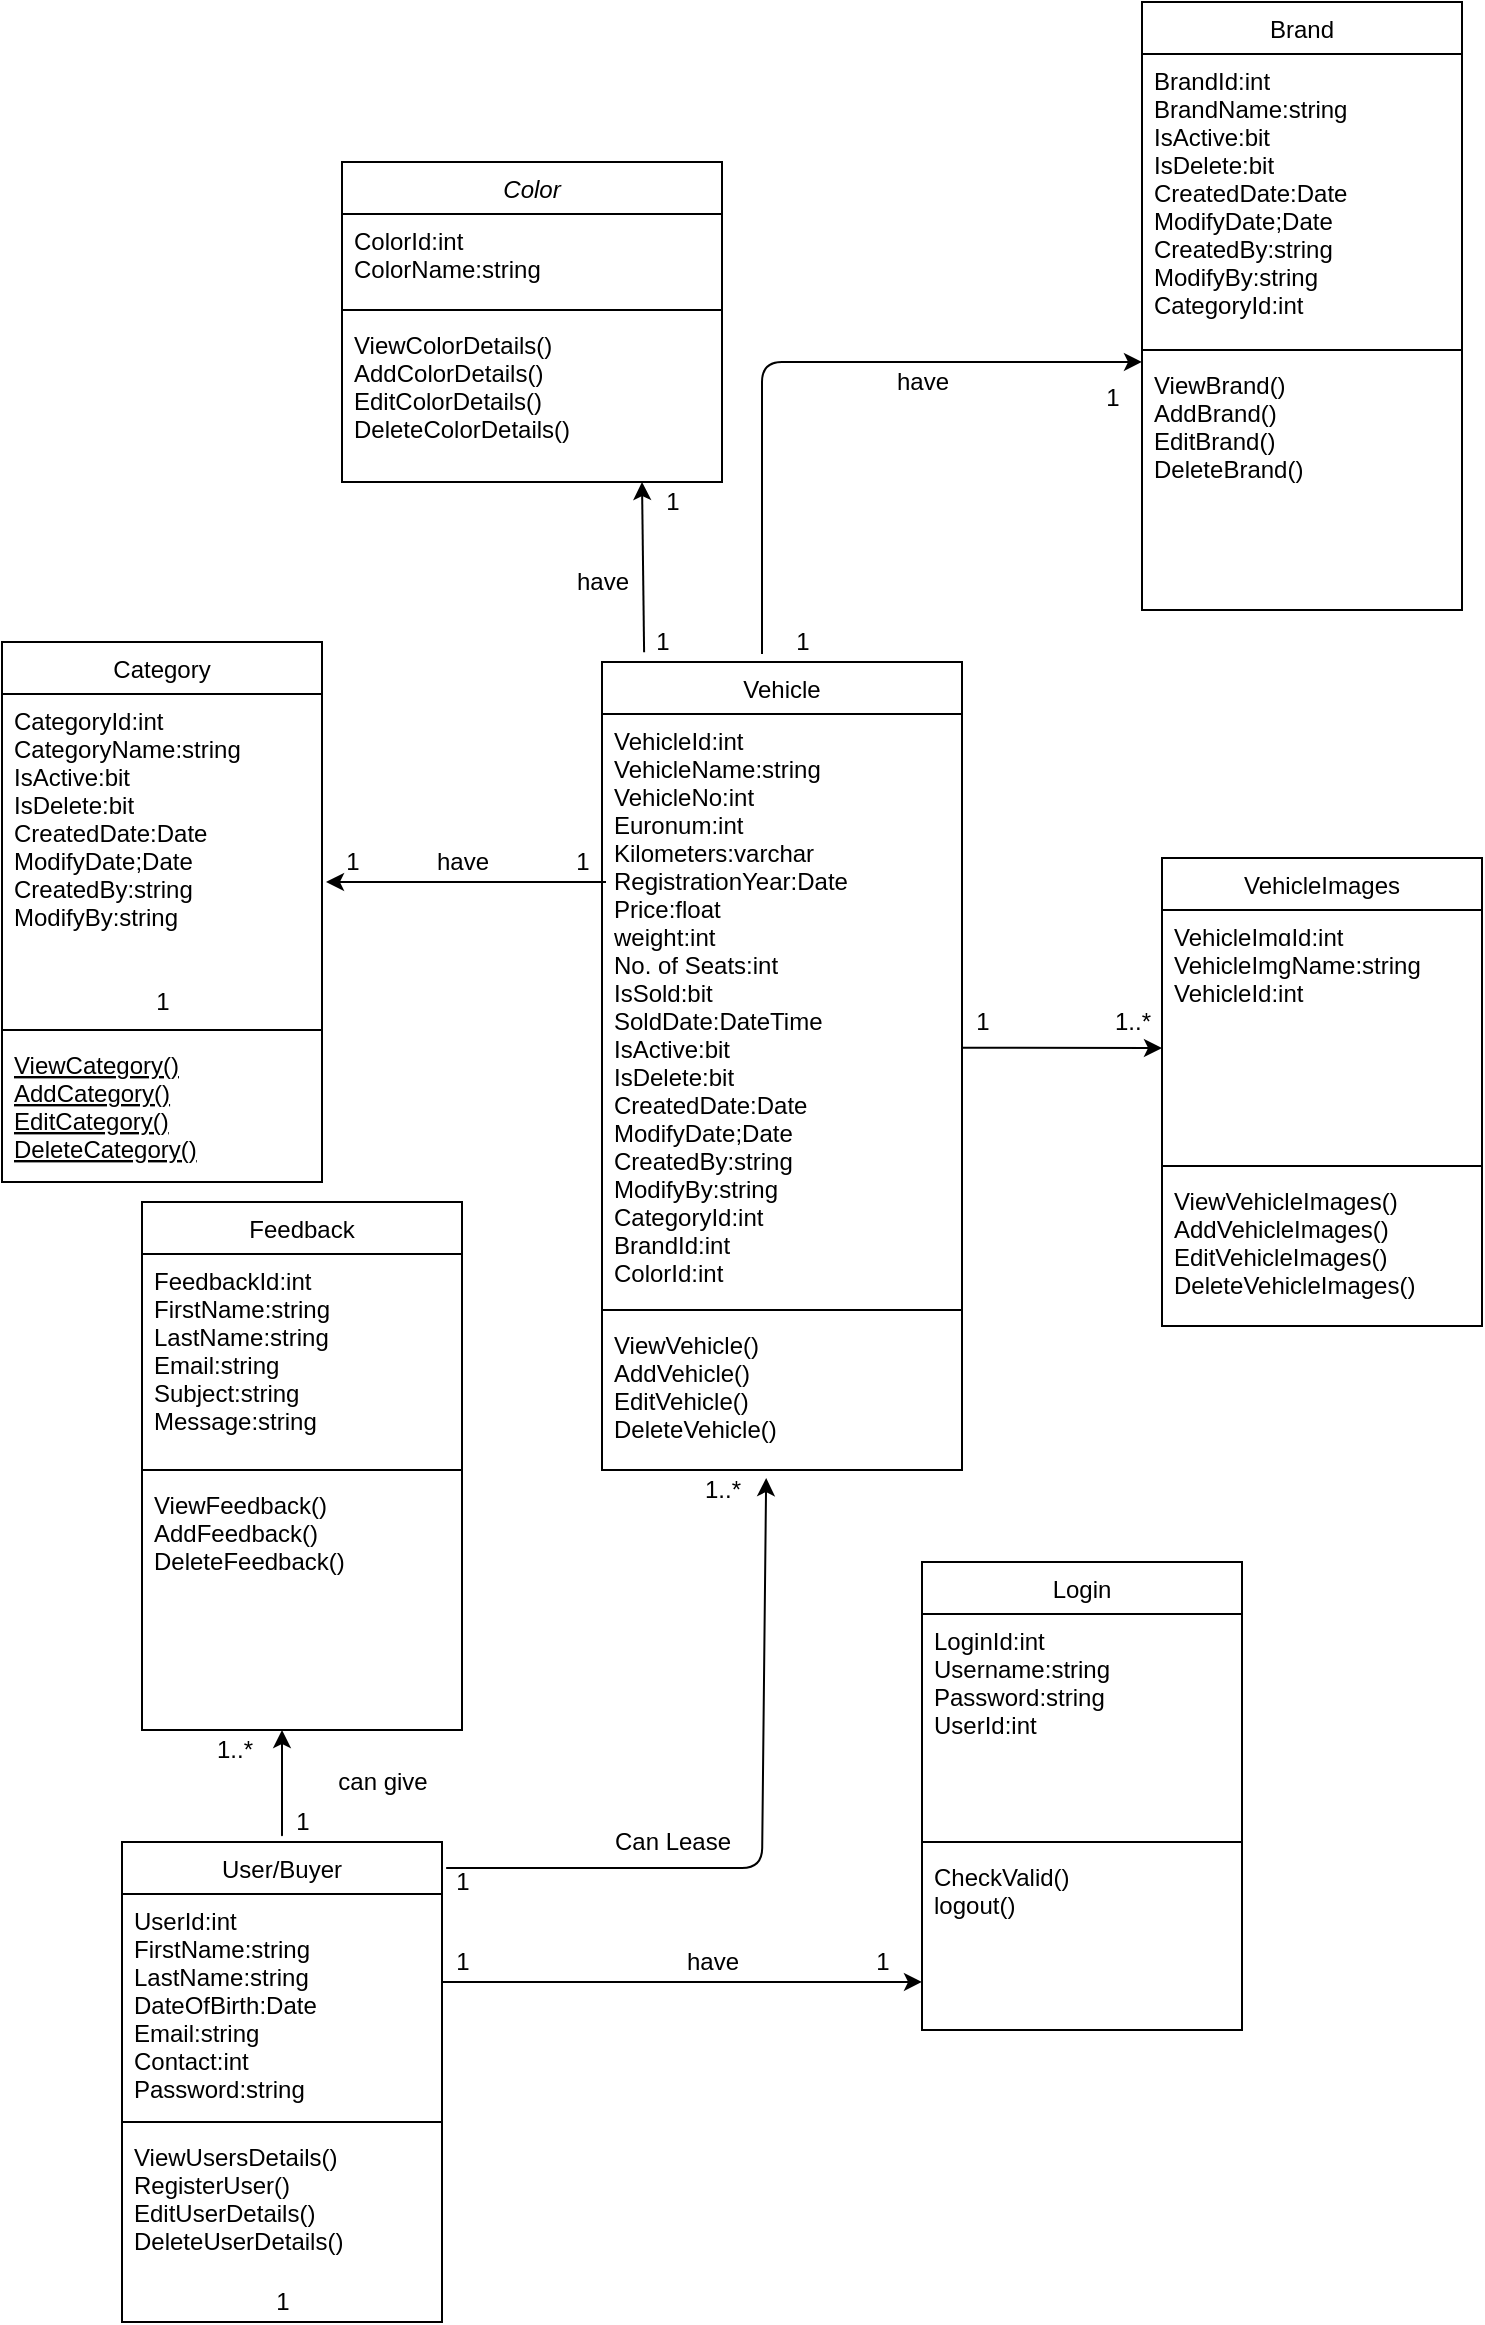 <mxfile version="12.8.1" type="device"><diagram id="C5RBs43oDa-KdzZeNtuy" name="Page-1"><mxGraphModel dx="868" dy="433" grid="1" gridSize="10" guides="1" tooltips="1" connect="1" arrows="1" fold="1" page="1" pageScale="1" pageWidth="827" pageHeight="1169" math="0" shadow="0"><root><mxCell id="WIyWlLk6GJQsqaUBKTNV-0"/><mxCell id="WIyWlLk6GJQsqaUBKTNV-1" parent="WIyWlLk6GJQsqaUBKTNV-0"/><mxCell id="zkfFHV4jXpPFQw0GAbJ--0" value="Color" style="swimlane;fontStyle=2;align=center;verticalAlign=top;childLayout=stackLayout;horizontal=1;startSize=26;horizontalStack=0;resizeParent=1;resizeLast=0;collapsible=1;marginBottom=0;rounded=0;shadow=0;strokeWidth=1;" parent="WIyWlLk6GJQsqaUBKTNV-1" vertex="1"><mxGeometry x="220" y="120" width="190" height="160" as="geometry"><mxRectangle x="230" y="140" width="160" height="26" as="alternateBounds"/></mxGeometry></mxCell><mxCell id="zkfFHV4jXpPFQw0GAbJ--1" value="ColorId:int&#10;ColorName:string" style="text;align=left;verticalAlign=top;spacingLeft=4;spacingRight=4;overflow=hidden;rotatable=0;points=[[0,0.5],[1,0.5]];portConstraint=eastwest;" parent="zkfFHV4jXpPFQw0GAbJ--0" vertex="1"><mxGeometry y="26" width="190" height="44" as="geometry"/></mxCell><mxCell id="zkfFHV4jXpPFQw0GAbJ--4" value="" style="line;html=1;strokeWidth=1;align=left;verticalAlign=middle;spacingTop=-1;spacingLeft=3;spacingRight=3;rotatable=0;labelPosition=right;points=[];portConstraint=eastwest;" parent="zkfFHV4jXpPFQw0GAbJ--0" vertex="1"><mxGeometry y="70" width="190" height="8" as="geometry"/></mxCell><mxCell id="zkfFHV4jXpPFQw0GAbJ--5" value="ViewColorDetails()&#10;AddColorDetails()&#10;EditColorDetails()&#10;DeleteColorDetails()" style="text;align=left;verticalAlign=top;spacingLeft=4;spacingRight=4;overflow=hidden;rotatable=0;points=[[0,0.5],[1,0.5]];portConstraint=eastwest;" parent="zkfFHV4jXpPFQw0GAbJ--0" vertex="1"><mxGeometry y="78" width="190" height="82" as="geometry"/></mxCell><mxCell id="zkfFHV4jXpPFQw0GAbJ--6" value="Category" style="swimlane;fontStyle=0;align=center;verticalAlign=top;childLayout=stackLayout;horizontal=1;startSize=26;horizontalStack=0;resizeParent=1;resizeLast=0;collapsible=1;marginBottom=0;rounded=0;shadow=0;strokeWidth=1;" parent="WIyWlLk6GJQsqaUBKTNV-1" vertex="1"><mxGeometry x="50" y="360" width="160" height="270" as="geometry"><mxRectangle x="130" y="380" width="160" height="26" as="alternateBounds"/></mxGeometry></mxCell><mxCell id="zkfFHV4jXpPFQw0GAbJ--7" value="CategoryId:int&#10;CategoryName:string&#10;IsActive:bit&#10;IsDelete:bit&#10;CreatedDate:Date&#10;ModifyDate;Date&#10;CreatedBy:string&#10;ModifyBy:string" style="text;align=left;verticalAlign=top;spacingLeft=4;spacingRight=4;overflow=hidden;rotatable=0;points=[[0,0.5],[1,0.5]];portConstraint=eastwest;" parent="zkfFHV4jXpPFQw0GAbJ--6" vertex="1"><mxGeometry y="26" width="160" height="144" as="geometry"/></mxCell><mxCell id="R_NReYx7t6pOm_-K3ucM-85" value="1" style="text;html=1;align=center;verticalAlign=middle;resizable=0;points=[];autosize=1;" vertex="1" parent="zkfFHV4jXpPFQw0GAbJ--6"><mxGeometry y="170" width="160" height="20" as="geometry"/></mxCell><mxCell id="zkfFHV4jXpPFQw0GAbJ--9" value="" style="line;html=1;strokeWidth=1;align=left;verticalAlign=middle;spacingTop=-1;spacingLeft=3;spacingRight=3;rotatable=0;labelPosition=right;points=[];portConstraint=eastwest;" parent="zkfFHV4jXpPFQw0GAbJ--6" vertex="1"><mxGeometry y="190" width="160" height="8" as="geometry"/></mxCell><mxCell id="zkfFHV4jXpPFQw0GAbJ--10" value="ViewCategory()&#10;AddCategory()&#10;EditCategory()&#10;DeleteCategory()" style="text;align=left;verticalAlign=top;spacingLeft=4;spacingRight=4;overflow=hidden;rotatable=0;points=[[0,0.5],[1,0.5]];portConstraint=eastwest;fontStyle=4" parent="zkfFHV4jXpPFQw0GAbJ--6" vertex="1"><mxGeometry y="198" width="160" height="72" as="geometry"/></mxCell><mxCell id="zkfFHV4jXpPFQw0GAbJ--17" value="Brand" style="swimlane;fontStyle=0;align=center;verticalAlign=top;childLayout=stackLayout;horizontal=1;startSize=26;horizontalStack=0;resizeParent=1;resizeLast=0;collapsible=1;marginBottom=0;rounded=0;shadow=0;strokeWidth=1;" parent="WIyWlLk6GJQsqaUBKTNV-1" vertex="1"><mxGeometry x="620" y="40" width="160" height="304" as="geometry"><mxRectangle x="550" y="140" width="160" height="26" as="alternateBounds"/></mxGeometry></mxCell><mxCell id="zkfFHV4jXpPFQw0GAbJ--18" value="BrandId:int" style="text;align=left;verticalAlign=top;spacingLeft=4;spacingRight=4;overflow=hidden;rotatable=0;points=[[0,0.5],[1,0.5]];portConstraint=eastwest;" parent="zkfFHV4jXpPFQw0GAbJ--17" vertex="1"><mxGeometry y="26" width="160" height="14" as="geometry"/></mxCell><mxCell id="zkfFHV4jXpPFQw0GAbJ--22" value="BrandName:string&#10;IsActive:bit&#10;IsDelete:bit&#10;CreatedDate:Date&#10;ModifyDate;Date&#10;CreatedBy:string&#10;ModifyBy:string&#10;CategoryId:int" style="text;align=left;verticalAlign=top;spacingLeft=4;spacingRight=4;overflow=hidden;rotatable=0;points=[[0,0.5],[1,0.5]];portConstraint=eastwest;rounded=0;shadow=0;html=0;" parent="zkfFHV4jXpPFQw0GAbJ--17" vertex="1"><mxGeometry y="40" width="160" height="130" as="geometry"/></mxCell><mxCell id="zkfFHV4jXpPFQw0GAbJ--23" value="" style="line;html=1;strokeWidth=1;align=left;verticalAlign=middle;spacingTop=-1;spacingLeft=3;spacingRight=3;rotatable=0;labelPosition=right;points=[];portConstraint=eastwest;" parent="zkfFHV4jXpPFQw0GAbJ--17" vertex="1"><mxGeometry y="170" width="160" height="8" as="geometry"/></mxCell><mxCell id="zkfFHV4jXpPFQw0GAbJ--24" value="ViewBrand()&#10;AddBrand()&#10;EditBrand()&#10;DeleteBrand()&#10;&#10;" style="text;align=left;verticalAlign=top;spacingLeft=4;spacingRight=4;overflow=hidden;rotatable=0;points=[[0,0.5],[1,0.5]];portConstraint=eastwest;" parent="zkfFHV4jXpPFQw0GAbJ--17" vertex="1"><mxGeometry y="178" width="160" height="76" as="geometry"/></mxCell><mxCell id="R_NReYx7t6pOm_-K3ucM-6" value="Vehicle" style="swimlane;fontStyle=0;align=center;verticalAlign=top;childLayout=stackLayout;horizontal=1;startSize=26;horizontalStack=0;resizeParent=1;resizeLast=0;collapsible=1;marginBottom=0;rounded=0;shadow=0;strokeWidth=1;" vertex="1" parent="WIyWlLk6GJQsqaUBKTNV-1"><mxGeometry x="350" y="370" width="180" height="404" as="geometry"><mxRectangle x="550" y="140" width="160" height="26" as="alternateBounds"/></mxGeometry></mxCell><mxCell id="R_NReYx7t6pOm_-K3ucM-7" value="VehicleId:int" style="text;align=left;verticalAlign=top;spacingLeft=4;spacingRight=4;overflow=hidden;rotatable=0;points=[[0,0.5],[1,0.5]];portConstraint=eastwest;" vertex="1" parent="R_NReYx7t6pOm_-K3ucM-6"><mxGeometry y="26" width="180" height="14" as="geometry"/></mxCell><mxCell id="R_NReYx7t6pOm_-K3ucM-8" value="VehicleName:string&#10;VehicleNo:int&#10;Euronum:int&#10;Kilometers:varchar&#10;RegistrationYear:Date&#10;Price:float&#10;weight:int&#10;No. of Seats:int&#10;IsSold:bit&#10;SoldDate:DateTime&#10;IsActive:bit&#10;IsDelete:bit&#10;CreatedDate:Date&#10;ModifyDate;Date&#10;CreatedBy:string&#10;ModifyBy:string&#10;CategoryId:int&#10;BrandId:int&#10;ColorId:int" style="text;align=left;verticalAlign=top;spacingLeft=4;spacingRight=4;overflow=hidden;rotatable=0;points=[[0,0.5],[1,0.5]];portConstraint=eastwest;rounded=0;shadow=0;html=0;" vertex="1" parent="R_NReYx7t6pOm_-K3ucM-6"><mxGeometry y="40" width="180" height="280" as="geometry"/></mxCell><mxCell id="R_NReYx7t6pOm_-K3ucM-9" value="" style="line;html=1;strokeWidth=1;align=left;verticalAlign=middle;spacingTop=-1;spacingLeft=3;spacingRight=3;rotatable=0;labelPosition=right;points=[];portConstraint=eastwest;" vertex="1" parent="R_NReYx7t6pOm_-K3ucM-6"><mxGeometry y="320" width="180" height="8" as="geometry"/></mxCell><mxCell id="R_NReYx7t6pOm_-K3ucM-10" value="ViewVehicle()&#10;AddVehicle()&#10;EditVehicle()&#10;DeleteVehicle()" style="text;align=left;verticalAlign=top;spacingLeft=4;spacingRight=4;overflow=hidden;rotatable=0;points=[[0,0.5],[1,0.5]];portConstraint=eastwest;" vertex="1" parent="R_NReYx7t6pOm_-K3ucM-6"><mxGeometry y="328" width="180" height="76" as="geometry"/></mxCell><mxCell id="R_NReYx7t6pOm_-K3ucM-11" value="VehicleImages" style="swimlane;fontStyle=0;align=center;verticalAlign=top;childLayout=stackLayout;horizontal=1;startSize=26;horizontalStack=0;resizeParent=1;resizeLast=0;collapsible=1;marginBottom=0;rounded=0;shadow=0;strokeWidth=1;" vertex="1" parent="WIyWlLk6GJQsqaUBKTNV-1"><mxGeometry x="630" y="468" width="160" height="234" as="geometry"><mxRectangle x="550" y="140" width="160" height="26" as="alternateBounds"/></mxGeometry></mxCell><mxCell id="R_NReYx7t6pOm_-K3ucM-12" value="VehicleImgId:int" style="text;align=left;verticalAlign=top;spacingLeft=4;spacingRight=4;overflow=hidden;rotatable=0;points=[[0,0.5],[1,0.5]];portConstraint=eastwest;" vertex="1" parent="R_NReYx7t6pOm_-K3ucM-11"><mxGeometry y="26" width="160" height="14" as="geometry"/></mxCell><mxCell id="R_NReYx7t6pOm_-K3ucM-13" value="VehicleImgName:string&#10;VehicleId:int" style="text;align=left;verticalAlign=top;spacingLeft=4;spacingRight=4;overflow=hidden;rotatable=0;points=[[0,0.5],[1,0.5]];portConstraint=eastwest;rounded=0;shadow=0;html=0;" vertex="1" parent="R_NReYx7t6pOm_-K3ucM-11"><mxGeometry y="40" width="160" height="110" as="geometry"/></mxCell><mxCell id="R_NReYx7t6pOm_-K3ucM-14" value="" style="line;html=1;strokeWidth=1;align=left;verticalAlign=middle;spacingTop=-1;spacingLeft=3;spacingRight=3;rotatable=0;labelPosition=right;points=[];portConstraint=eastwest;" vertex="1" parent="R_NReYx7t6pOm_-K3ucM-11"><mxGeometry y="150" width="160" height="8" as="geometry"/></mxCell><mxCell id="R_NReYx7t6pOm_-K3ucM-15" value="ViewVehicleImages()&#10;AddVehicleImages()&#10;EditVehicleImages()&#10;DeleteVehicleImages()" style="text;align=left;verticalAlign=top;spacingLeft=4;spacingRight=4;overflow=hidden;rotatable=0;points=[[0,0.5],[1,0.5]];portConstraint=eastwest;" vertex="1" parent="R_NReYx7t6pOm_-K3ucM-11"><mxGeometry y="158" width="160" height="76" as="geometry"/></mxCell><mxCell id="R_NReYx7t6pOm_-K3ucM-16" value="Feedback" style="swimlane;fontStyle=0;align=center;verticalAlign=top;childLayout=stackLayout;horizontal=1;startSize=26;horizontalStack=0;resizeParent=1;resizeLast=0;collapsible=1;marginBottom=0;rounded=0;shadow=0;strokeWidth=1;" vertex="1" parent="WIyWlLk6GJQsqaUBKTNV-1"><mxGeometry x="120" y="640" width="160" height="264" as="geometry"><mxRectangle x="550" y="140" width="160" height="26" as="alternateBounds"/></mxGeometry></mxCell><mxCell id="R_NReYx7t6pOm_-K3ucM-17" value="FeedbackId:int&#10;FirstName:string&#10;LastName:string&#10;Email:string&#10;Subject:string&#10;Message:string&#10;" style="text;align=left;verticalAlign=top;spacingLeft=4;spacingRight=4;overflow=hidden;rotatable=0;points=[[0,0.5],[1,0.5]];portConstraint=eastwest;" vertex="1" parent="R_NReYx7t6pOm_-K3ucM-16"><mxGeometry y="26" width="160" height="104" as="geometry"/></mxCell><mxCell id="R_NReYx7t6pOm_-K3ucM-19" value="" style="line;html=1;strokeWidth=1;align=left;verticalAlign=middle;spacingTop=-1;spacingLeft=3;spacingRight=3;rotatable=0;labelPosition=right;points=[];portConstraint=eastwest;" vertex="1" parent="R_NReYx7t6pOm_-K3ucM-16"><mxGeometry y="130" width="160" height="8" as="geometry"/></mxCell><mxCell id="R_NReYx7t6pOm_-K3ucM-20" value="ViewFeedback()&#10;AddFeedback()&#10;DeleteFeedback()&#10;" style="text;align=left;verticalAlign=top;spacingLeft=4;spacingRight=4;overflow=hidden;rotatable=0;points=[[0,0.5],[1,0.5]];portConstraint=eastwest;" vertex="1" parent="R_NReYx7t6pOm_-K3ucM-16"><mxGeometry y="138" width="160" height="76" as="geometry"/></mxCell><mxCell id="R_NReYx7t6pOm_-K3ucM-21" value="Login" style="swimlane;fontStyle=0;align=center;verticalAlign=top;childLayout=stackLayout;horizontal=1;startSize=26;horizontalStack=0;resizeParent=1;resizeLast=0;collapsible=1;marginBottom=0;rounded=0;shadow=0;strokeWidth=1;" vertex="1" parent="WIyWlLk6GJQsqaUBKTNV-1"><mxGeometry x="510" y="820" width="160" height="234" as="geometry"><mxRectangle x="550" y="140" width="160" height="26" as="alternateBounds"/></mxGeometry></mxCell><mxCell id="R_NReYx7t6pOm_-K3ucM-23" value="LoginId:int&#10;Username:string&#10;Password:string&#10;UserId:int" style="text;align=left;verticalAlign=top;spacingLeft=4;spacingRight=4;overflow=hidden;rotatable=0;points=[[0,0.5],[1,0.5]];portConstraint=eastwest;rounded=0;shadow=0;html=0;" vertex="1" parent="R_NReYx7t6pOm_-K3ucM-21"><mxGeometry y="26" width="160" height="110" as="geometry"/></mxCell><mxCell id="R_NReYx7t6pOm_-K3ucM-24" value="" style="line;html=1;strokeWidth=1;align=left;verticalAlign=middle;spacingTop=-1;spacingLeft=3;spacingRight=3;rotatable=0;labelPosition=right;points=[];portConstraint=eastwest;" vertex="1" parent="R_NReYx7t6pOm_-K3ucM-21"><mxGeometry y="136" width="160" height="8" as="geometry"/></mxCell><mxCell id="R_NReYx7t6pOm_-K3ucM-25" value="CheckValid()&#10;logout()" style="text;align=left;verticalAlign=top;spacingLeft=4;spacingRight=4;overflow=hidden;rotatable=0;points=[[0,0.5],[1,0.5]];portConstraint=eastwest;" vertex="1" parent="R_NReYx7t6pOm_-K3ucM-21"><mxGeometry y="144" width="160" height="76" as="geometry"/></mxCell><mxCell id="R_NReYx7t6pOm_-K3ucM-26" value="User/Buyer" style="swimlane;fontStyle=0;align=center;verticalAlign=top;childLayout=stackLayout;horizontal=1;startSize=26;horizontalStack=0;resizeParent=1;resizeLast=0;collapsible=1;marginBottom=0;rounded=0;shadow=0;strokeWidth=1;" vertex="1" parent="WIyWlLk6GJQsqaUBKTNV-1"><mxGeometry x="110" y="960" width="160" height="240" as="geometry"><mxRectangle x="550" y="140" width="160" height="26" as="alternateBounds"/></mxGeometry></mxCell><mxCell id="R_NReYx7t6pOm_-K3ucM-27" value="UserId:int&#10;FirstName:string&#10;LastName:string&#10;DateOfBirth:Date&#10;Email:string&#10;Contact:int&#10;Password:string&#10;" style="text;align=left;verticalAlign=top;spacingLeft=4;spacingRight=4;overflow=hidden;rotatable=0;points=[[0,0.5],[1,0.5]];portConstraint=eastwest;rounded=0;shadow=0;html=0;" vertex="1" parent="R_NReYx7t6pOm_-K3ucM-26"><mxGeometry y="26" width="160" height="110" as="geometry"/></mxCell><mxCell id="R_NReYx7t6pOm_-K3ucM-28" value="" style="line;html=1;strokeWidth=1;align=left;verticalAlign=middle;spacingTop=-1;spacingLeft=3;spacingRight=3;rotatable=0;labelPosition=right;points=[];portConstraint=eastwest;" vertex="1" parent="R_NReYx7t6pOm_-K3ucM-26"><mxGeometry y="136" width="160" height="8" as="geometry"/></mxCell><mxCell id="R_NReYx7t6pOm_-K3ucM-29" value="ViewUsersDetails()&#10;RegisterUser()&#10;EditUserDetails()&#10;DeleteUserDetails()" style="text;align=left;verticalAlign=top;spacingLeft=4;spacingRight=4;overflow=hidden;rotatable=0;points=[[0,0.5],[1,0.5]];portConstraint=eastwest;" vertex="1" parent="R_NReYx7t6pOm_-K3ucM-26"><mxGeometry y="144" width="160" height="76" as="geometry"/></mxCell><mxCell id="R_NReYx7t6pOm_-K3ucM-76" value="1" style="text;html=1;align=center;verticalAlign=middle;resizable=0;points=[];autosize=1;" vertex="1" parent="R_NReYx7t6pOm_-K3ucM-26"><mxGeometry y="220" width="160" height="20" as="geometry"/></mxCell><mxCell id="R_NReYx7t6pOm_-K3ucM-52" value="" style="endArrow=classic;html=1;exitX=1;exitY=0.546;exitDx=0;exitDy=0;exitPerimeter=0;entryX=0;entryY=0.5;entryDx=0;entryDy=0;" edge="1" parent="WIyWlLk6GJQsqaUBKTNV-1" source="R_NReYx7t6pOm_-K3ucM-8" target="R_NReYx7t6pOm_-K3ucM-13"><mxGeometry width="50" height="50" relative="1" as="geometry"><mxPoint x="390" y="490" as="sourcePoint"/><mxPoint x="620" y="590" as="targetPoint"/></mxGeometry></mxCell><mxCell id="R_NReYx7t6pOm_-K3ucM-53" value="1..*" style="text;html=1;align=center;verticalAlign=middle;resizable=0;points=[];autosize=1;" vertex="1" parent="WIyWlLk6GJQsqaUBKTNV-1"><mxGeometry x="600" y="540" width="30" height="20" as="geometry"/></mxCell><mxCell id="R_NReYx7t6pOm_-K3ucM-54" value="1" style="text;html=1;align=center;verticalAlign=middle;resizable=0;points=[];autosize=1;" vertex="1" parent="WIyWlLk6GJQsqaUBKTNV-1"><mxGeometry x="530" y="540" width="20" height="20" as="geometry"/></mxCell><mxCell id="R_NReYx7t6pOm_-K3ucM-57" value="" style="endArrow=classic;html=1;entryX=0;entryY=0.026;entryDx=0;entryDy=0;entryPerimeter=0;" edge="1" parent="WIyWlLk6GJQsqaUBKTNV-1" target="zkfFHV4jXpPFQw0GAbJ--24"><mxGeometry width="50" height="50" relative="1" as="geometry"><mxPoint x="430" y="366" as="sourcePoint"/><mxPoint x="720" y="350" as="targetPoint"/><Array as="points"><mxPoint x="430" y="220"/></Array></mxGeometry></mxCell><mxCell id="R_NReYx7t6pOm_-K3ucM-58" value="1" style="text;html=1;align=center;verticalAlign=middle;resizable=0;points=[];autosize=1;" vertex="1" parent="WIyWlLk6GJQsqaUBKTNV-1"><mxGeometry x="440" y="350" width="20" height="20" as="geometry"/></mxCell><mxCell id="R_NReYx7t6pOm_-K3ucM-59" value="1" style="text;html=1;align=center;verticalAlign=middle;resizable=0;points=[];autosize=1;" vertex="1" parent="WIyWlLk6GJQsqaUBKTNV-1"><mxGeometry x="595" y="228" width="20" height="20" as="geometry"/></mxCell><mxCell id="R_NReYx7t6pOm_-K3ucM-61" value="have" style="text;html=1;align=center;verticalAlign=middle;resizable=0;points=[];autosize=1;" vertex="1" parent="WIyWlLk6GJQsqaUBKTNV-1"><mxGeometry x="490" y="220" width="40" height="20" as="geometry"/></mxCell><mxCell id="R_NReYx7t6pOm_-K3ucM-64" value="" style="endArrow=classic;html=1;" edge="1" parent="WIyWlLk6GJQsqaUBKTNV-1"><mxGeometry width="50" height="50" relative="1" as="geometry"><mxPoint x="352" y="480" as="sourcePoint"/><mxPoint x="212" y="480" as="targetPoint"/></mxGeometry></mxCell><mxCell id="R_NReYx7t6pOm_-K3ucM-65" value="" style="endArrow=classic;html=1;entryX=0;entryY=0.868;entryDx=0;entryDy=0;entryPerimeter=0;" edge="1" parent="WIyWlLk6GJQsqaUBKTNV-1" target="R_NReYx7t6pOm_-K3ucM-25"><mxGeometry width="50" height="50" relative="1" as="geometry"><mxPoint x="270" y="1030" as="sourcePoint"/><mxPoint x="500" y="1030" as="targetPoint"/><Array as="points"><mxPoint x="310" y="1030"/></Array></mxGeometry></mxCell><mxCell id="R_NReYx7t6pOm_-K3ucM-66" value="1" style="text;html=1;align=center;verticalAlign=middle;resizable=0;points=[];autosize=1;" vertex="1" parent="WIyWlLk6GJQsqaUBKTNV-1"><mxGeometry x="270" y="1010" width="20" height="20" as="geometry"/></mxCell><mxCell id="R_NReYx7t6pOm_-K3ucM-67" value="1" style="text;html=1;align=center;verticalAlign=middle;resizable=0;points=[];autosize=1;" vertex="1" parent="WIyWlLk6GJQsqaUBKTNV-1"><mxGeometry x="480" y="1010" width="20" height="20" as="geometry"/></mxCell><mxCell id="R_NReYx7t6pOm_-K3ucM-68" value="have" style="text;html=1;align=center;verticalAlign=middle;resizable=0;points=[];autosize=1;" vertex="1" parent="WIyWlLk6GJQsqaUBKTNV-1"><mxGeometry x="385" y="1010" width="40" height="20" as="geometry"/></mxCell><mxCell id="R_NReYx7t6pOm_-K3ucM-69" value="" style="endArrow=classic;html=1;" edge="1" parent="WIyWlLk6GJQsqaUBKTNV-1"><mxGeometry width="50" height="50" relative="1" as="geometry"><mxPoint x="190" y="950" as="sourcePoint"/><mxPoint x="190" y="904" as="targetPoint"/><Array as="points"><mxPoint x="190" y="960"/></Array></mxGeometry></mxCell><mxCell id="R_NReYx7t6pOm_-K3ucM-77" value="1" style="text;html=1;align=center;verticalAlign=middle;resizable=0;points=[];autosize=1;" vertex="1" parent="WIyWlLk6GJQsqaUBKTNV-1"><mxGeometry x="190" y="940" width="20" height="20" as="geometry"/></mxCell><mxCell id="R_NReYx7t6pOm_-K3ucM-78" value="1..*" style="text;html=1;align=center;verticalAlign=middle;resizable=0;points=[];autosize=1;" vertex="1" parent="WIyWlLk6GJQsqaUBKTNV-1"><mxGeometry x="151" y="904" width="30" height="20" as="geometry"/></mxCell><mxCell id="R_NReYx7t6pOm_-K3ucM-79" value="can give" style="text;html=1;align=center;verticalAlign=middle;resizable=0;points=[];autosize=1;" vertex="1" parent="WIyWlLk6GJQsqaUBKTNV-1"><mxGeometry x="210" y="920" width="60" height="20" as="geometry"/></mxCell><mxCell id="R_NReYx7t6pOm_-K3ucM-80" value="" style="endArrow=classic;html=1;exitX=0.117;exitY=-0.012;exitDx=0;exitDy=0;exitPerimeter=0;" edge="1" parent="WIyWlLk6GJQsqaUBKTNV-1" source="R_NReYx7t6pOm_-K3ucM-6"><mxGeometry width="50" height="50" relative="1" as="geometry"><mxPoint x="380" y="360" as="sourcePoint"/><mxPoint x="370" y="280" as="targetPoint"/></mxGeometry></mxCell><mxCell id="R_NReYx7t6pOm_-K3ucM-81" value="1" style="text;html=1;align=center;verticalAlign=middle;resizable=0;points=[];autosize=1;" vertex="1" parent="WIyWlLk6GJQsqaUBKTNV-1"><mxGeometry x="375" y="280" width="20" height="20" as="geometry"/></mxCell><mxCell id="R_NReYx7t6pOm_-K3ucM-82" value="1" style="text;html=1;align=center;verticalAlign=middle;resizable=0;points=[];autosize=1;" vertex="1" parent="WIyWlLk6GJQsqaUBKTNV-1"><mxGeometry x="370" y="350" width="20" height="20" as="geometry"/></mxCell><mxCell id="R_NReYx7t6pOm_-K3ucM-83" value="have" style="text;html=1;align=center;verticalAlign=middle;resizable=0;points=[];autosize=1;" vertex="1" parent="WIyWlLk6GJQsqaUBKTNV-1"><mxGeometry x="330" y="320" width="40" height="20" as="geometry"/></mxCell><mxCell id="R_NReYx7t6pOm_-K3ucM-84" value="1" style="text;html=1;align=center;verticalAlign=middle;resizable=0;points=[];autosize=1;" vertex="1" parent="WIyWlLk6GJQsqaUBKTNV-1"><mxGeometry x="330" y="460" width="20" height="20" as="geometry"/></mxCell><mxCell id="R_NReYx7t6pOm_-K3ucM-86" value="have" style="text;html=1;align=center;verticalAlign=middle;resizable=0;points=[];autosize=1;" vertex="1" parent="WIyWlLk6GJQsqaUBKTNV-1"><mxGeometry x="260" y="460" width="40" height="20" as="geometry"/></mxCell><mxCell id="R_NReYx7t6pOm_-K3ucM-87" value="1" style="text;html=1;align=center;verticalAlign=middle;resizable=0;points=[];autosize=1;" vertex="1" parent="WIyWlLk6GJQsqaUBKTNV-1"><mxGeometry x="215" y="460" width="20" height="20" as="geometry"/></mxCell><mxCell id="R_NReYx7t6pOm_-K3ucM-88" value="" style="endArrow=classic;html=1;entryX=0.456;entryY=1.053;entryDx=0;entryDy=0;entryPerimeter=0;exitX=1.013;exitY=0.054;exitDx=0;exitDy=0;exitPerimeter=0;" edge="1" parent="WIyWlLk6GJQsqaUBKTNV-1" source="R_NReYx7t6pOm_-K3ucM-26" target="R_NReYx7t6pOm_-K3ucM-10"><mxGeometry width="50" height="50" relative="1" as="geometry"><mxPoint x="410" y="950" as="sourcePoint"/><mxPoint x="430" y="890" as="targetPoint"/><Array as="points"><mxPoint x="430" y="973"/></Array></mxGeometry></mxCell><mxCell id="R_NReYx7t6pOm_-K3ucM-89" value="1" style="text;html=1;align=center;verticalAlign=middle;resizable=0;points=[];autosize=1;" vertex="1" parent="WIyWlLk6GJQsqaUBKTNV-1"><mxGeometry x="270" y="970" width="20" height="20" as="geometry"/></mxCell><mxCell id="R_NReYx7t6pOm_-K3ucM-90" value="1..*" style="text;html=1;align=center;verticalAlign=middle;resizable=0;points=[];autosize=1;" vertex="1" parent="WIyWlLk6GJQsqaUBKTNV-1"><mxGeometry x="395" y="774" width="30" height="20" as="geometry"/></mxCell><mxCell id="R_NReYx7t6pOm_-K3ucM-91" value="Can Lease" style="text;html=1;align=center;verticalAlign=middle;resizable=0;points=[];autosize=1;" vertex="1" parent="WIyWlLk6GJQsqaUBKTNV-1"><mxGeometry x="350" y="950" width="70" height="20" as="geometry"/></mxCell></root></mxGraphModel></diagram></mxfile>